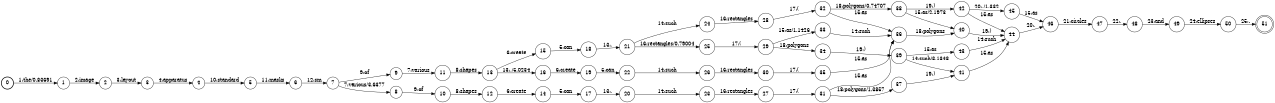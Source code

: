 digraph FST {
rankdir = LR;
size = "8.5,11";
label = "";
center = 1;
orientation = Portrait;
ranksep = "0.4";
nodesep = "0.25";
0 [label = "0", shape = circle, style = bold, fontsize = 14]
	0 -> 1 [label = "1:the/0.83691", fontsize = 14];
1 [label = "1", shape = circle, style = solid, fontsize = 14]
	1 -> 2 [label = "2:image", fontsize = 14];
2 [label = "2", shape = circle, style = solid, fontsize = 14]
	2 -> 3 [label = "3:layout", fontsize = 14];
3 [label = "3", shape = circle, style = solid, fontsize = 14]
	3 -> 4 [label = "4:apparatus", fontsize = 14];
4 [label = "4", shape = circle, style = solid, fontsize = 14]
	4 -> 5 [label = "10:standard", fontsize = 14];
5 [label = "5", shape = circle, style = solid, fontsize = 14]
	5 -> 6 [label = "11:masks", fontsize = 14];
6 [label = "6", shape = circle, style = solid, fontsize = 14]
	6 -> 7 [label = "12:sm", fontsize = 14];
7 [label = "7", shape = circle, style = solid, fontsize = 14]
	7 -> 8 [label = "7:various/3.6377", fontsize = 14];
	7 -> 9 [label = "9:of", fontsize = 14];
8 [label = "8", shape = circle, style = solid, fontsize = 14]
	8 -> 10 [label = "9:of", fontsize = 14];
9 [label = "9", shape = circle, style = solid, fontsize = 14]
	9 -> 11 [label = "7:various", fontsize = 14];
10 [label = "10", shape = circle, style = solid, fontsize = 14]
	10 -> 12 [label = "8:shapes", fontsize = 14];
11 [label = "11", shape = circle, style = solid, fontsize = 14]
	11 -> 13 [label = "8:shapes", fontsize = 14];
12 [label = "12", shape = circle, style = solid, fontsize = 14]
	12 -> 14 [label = "6:create", fontsize = 14];
13 [label = "13", shape = circle, style = solid, fontsize = 14]
	13 -> 15 [label = "6:create", fontsize = 14];
	13 -> 16 [label = "13:,/5.0234", fontsize = 14];
14 [label = "14", shape = circle, style = solid, fontsize = 14]
	14 -> 17 [label = "5:can", fontsize = 14];
15 [label = "15", shape = circle, style = solid, fontsize = 14]
	15 -> 18 [label = "5:can", fontsize = 14];
16 [label = "16", shape = circle, style = solid, fontsize = 14]
	16 -> 19 [label = "6:create", fontsize = 14];
17 [label = "17", shape = circle, style = solid, fontsize = 14]
	17 -> 20 [label = "13:,", fontsize = 14];
18 [label = "18", shape = circle, style = solid, fontsize = 14]
	18 -> 21 [label = "13:,", fontsize = 14];
19 [label = "19", shape = circle, style = solid, fontsize = 14]
	19 -> 22 [label = "5:can", fontsize = 14];
20 [label = "20", shape = circle, style = solid, fontsize = 14]
	20 -> 23 [label = "14:such", fontsize = 14];
21 [label = "21", shape = circle, style = solid, fontsize = 14]
	21 -> 24 [label = "14:such", fontsize = 14];
	21 -> 25 [label = "16:rectangles/0.79004", fontsize = 14];
22 [label = "22", shape = circle, style = solid, fontsize = 14]
	22 -> 26 [label = "14:such", fontsize = 14];
23 [label = "23", shape = circle, style = solid, fontsize = 14]
	23 -> 27 [label = "16:rectangles", fontsize = 14];
24 [label = "24", shape = circle, style = solid, fontsize = 14]
	24 -> 28 [label = "16:rectangles", fontsize = 14];
25 [label = "25", shape = circle, style = solid, fontsize = 14]
	25 -> 29 [label = "17:(", fontsize = 14];
26 [label = "26", shape = circle, style = solid, fontsize = 14]
	26 -> 30 [label = "16:rectangles", fontsize = 14];
27 [label = "27", shape = circle, style = solid, fontsize = 14]
	27 -> 31 [label = "17:(", fontsize = 14];
28 [label = "28", shape = circle, style = solid, fontsize = 14]
	28 -> 32 [label = "17:(", fontsize = 14];
29 [label = "29", shape = circle, style = solid, fontsize = 14]
	29 -> 33 [label = "15:as/1.1426", fontsize = 14];
	29 -> 34 [label = "18:polygons", fontsize = 14];
30 [label = "30", shape = circle, style = solid, fontsize = 14]
	30 -> 35 [label = "17:(", fontsize = 14];
31 [label = "31", shape = circle, style = solid, fontsize = 14]
	31 -> 36 [label = "15:as", fontsize = 14];
	31 -> 37 [label = "18:polygons/1.3857", fontsize = 14];
32 [label = "32", shape = circle, style = solid, fontsize = 14]
	32 -> 36 [label = "15:as", fontsize = 14];
	32 -> 38 [label = "18:polygons/0.74707", fontsize = 14];
33 [label = "33", shape = circle, style = solid, fontsize = 14]
	33 -> 36 [label = "14:such", fontsize = 14];
34 [label = "34", shape = circle, style = solid, fontsize = 14]
	34 -> 39 [label = "19:)", fontsize = 14];
35 [label = "35", shape = circle, style = solid, fontsize = 14]
	35 -> 36 [label = "15:as", fontsize = 14];
36 [label = "36", shape = circle, style = solid, fontsize = 14]
	36 -> 40 [label = "18:polygons", fontsize = 14];
37 [label = "37", shape = circle, style = solid, fontsize = 14]
	37 -> 41 [label = "19:)", fontsize = 14];
38 [label = "38", shape = circle, style = solid, fontsize = 14]
	38 -> 40 [label = "15:as/2.1973", fontsize = 14];
	38 -> 42 [label = "19:)", fontsize = 14];
39 [label = "39", shape = circle, style = solid, fontsize = 14]
	39 -> 41 [label = "14:such/3.1348", fontsize = 14];
	39 -> 43 [label = "15:as", fontsize = 14];
40 [label = "40", shape = circle, style = solid, fontsize = 14]
	40 -> 44 [label = "19:)", fontsize = 14];
41 [label = "41", shape = circle, style = solid, fontsize = 14]
	41 -> 44 [label = "15:as", fontsize = 14];
42 [label = "42", shape = circle, style = solid, fontsize = 14]
	42 -> 45 [label = "20:,/1.332", fontsize = 14];
	42 -> 44 [label = "15:as", fontsize = 14];
43 [label = "43", shape = circle, style = solid, fontsize = 14]
	43 -> 44 [label = "14:such", fontsize = 14];
44 [label = "44", shape = circle, style = solid, fontsize = 14]
	44 -> 46 [label = "20:,", fontsize = 14];
45 [label = "45", shape = circle, style = solid, fontsize = 14]
	45 -> 46 [label = "15:as", fontsize = 14];
46 [label = "46", shape = circle, style = solid, fontsize = 14]
	46 -> 47 [label = "21:circles", fontsize = 14];
47 [label = "47", shape = circle, style = solid, fontsize = 14]
	47 -> 48 [label = "22:,", fontsize = 14];
48 [label = "48", shape = circle, style = solid, fontsize = 14]
	48 -> 49 [label = "23:and", fontsize = 14];
49 [label = "49", shape = circle, style = solid, fontsize = 14]
	49 -> 50 [label = "24:ellipses", fontsize = 14];
50 [label = "50", shape = circle, style = solid, fontsize = 14]
	50 -> 51 [label = "25:.", fontsize = 14];
51 [label = "51", shape = doublecircle, style = solid, fontsize = 14]
}
